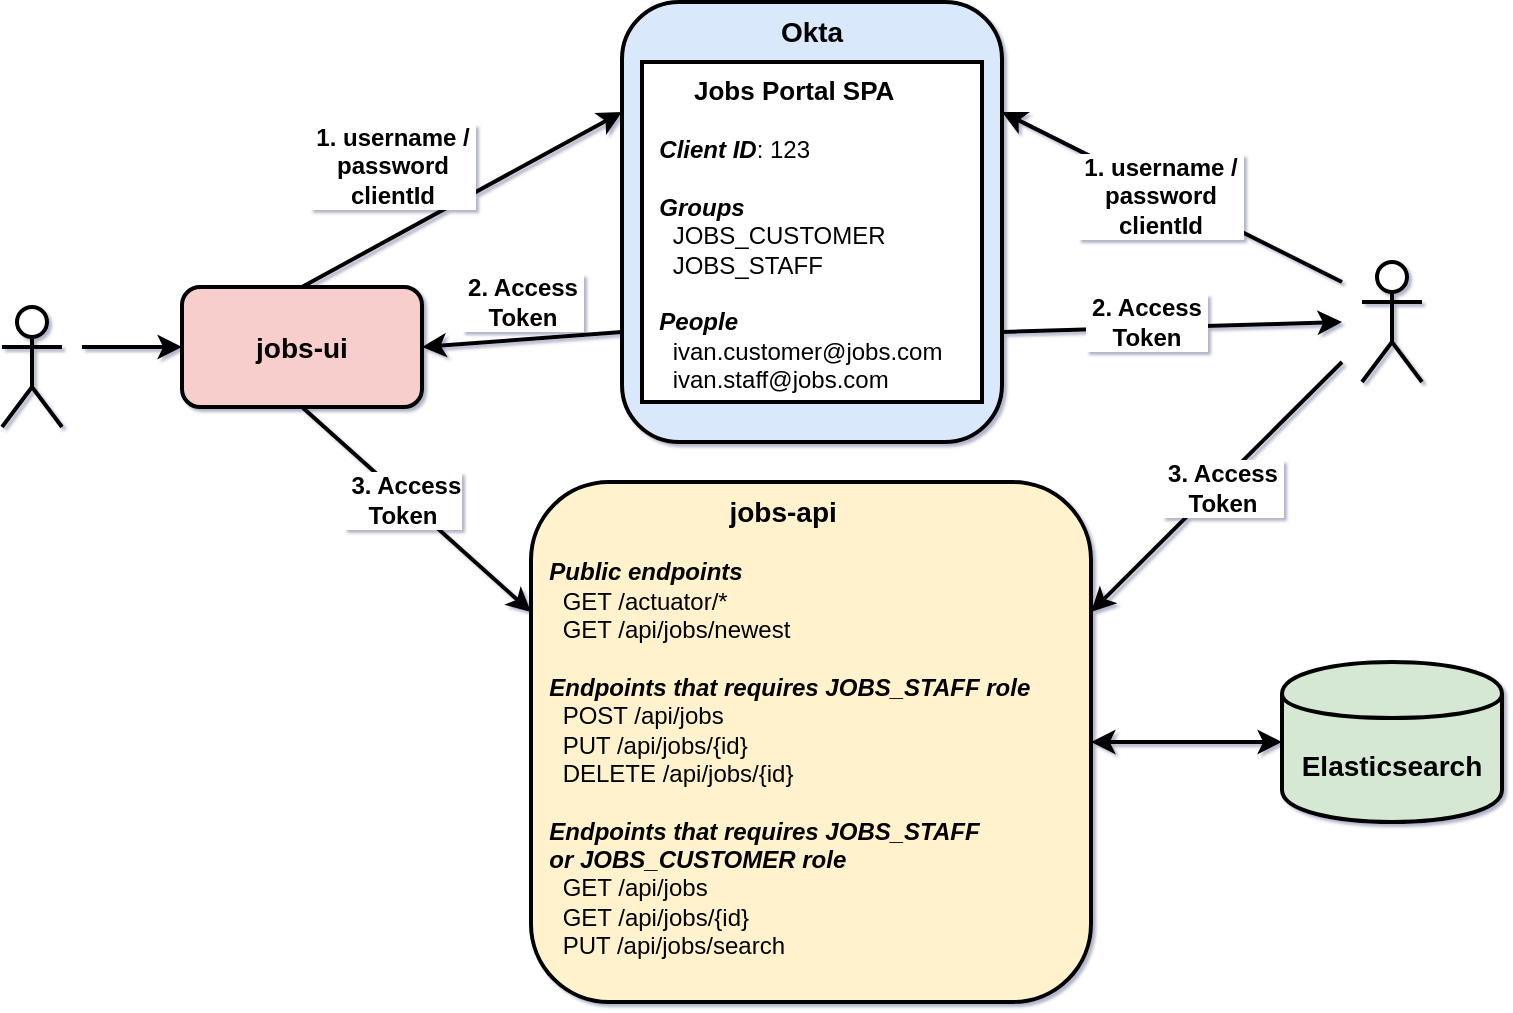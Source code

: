 <mxfile version="10.7.3" type="device"><diagram id="XHxDGMgb79J_g_7EvJC-" name="Page-1"><mxGraphModel dx="758" dy="497" grid="1" gridSize="10" guides="1" tooltips="1" connect="1" arrows="1" fold="1" page="1" pageScale="1" pageWidth="850" pageHeight="1100" math="0" shadow="1"><root><mxCell id="0"/><mxCell id="1" parent="0"/><mxCell id="JP0Q-4ceOFRRX9hkLczL-1" value="&lt;b style=&quot;font-size: 14px&quot;&gt;Okta&lt;br&gt;&lt;br&gt;&lt;br&gt;&lt;/b&gt;" style="rounded=1;whiteSpace=wrap;html=1;strokeWidth=2;horizontal=1;verticalAlign=top;fillColor=#dae8fc;strokeColor=#000000;" parent="1" vertex="1"><mxGeometry x="330" y="20" width="190" height="220" as="geometry"/></mxCell><mxCell id="JP0Q-4ceOFRRX9hkLczL-2" value="&lt;div style=&quot;text-align: center&quot;&gt;&lt;span style=&quot;font-size: 14px ; font-weight: bold&quot;&gt;jobs-api&lt;/span&gt;&lt;/div&gt;&lt;br&gt;&lt;b&gt;&lt;i&gt;&amp;nbsp; Public endpoints&lt;/i&gt;&lt;/b&gt;&lt;br&gt;&amp;nbsp; &amp;nbsp; GET /actuator/*&lt;br&gt;&amp;nbsp; &amp;nbsp; GET /api/jobs/newest&lt;br&gt;&lt;br&gt;&lt;b&gt;&lt;i&gt;&amp;nbsp; Endpoints that requires JOBS_STAFF role&lt;/i&gt;&lt;/b&gt;&lt;br&gt;&amp;nbsp; &amp;nbsp; POST /api/jobs&lt;br&gt;&amp;nbsp; &amp;nbsp; PUT /api/jobs/{id}&lt;br&gt;&amp;nbsp; &amp;nbsp; DELETE /api/jobs/{id}&lt;br&gt;&lt;br&gt;&lt;b&gt;&lt;i&gt;&amp;nbsp; Endpoints that requires JOBS_STAFF&lt;br&gt;&amp;nbsp; or JOBS_CUSTOMER role&lt;br&gt;&lt;/i&gt;&lt;/b&gt;&amp;nbsp; &amp;nbsp; GET /api/jobs&lt;br&gt;&amp;nbsp; &amp;nbsp; GET /api/jobs/{id}&lt;br&gt;&amp;nbsp; &amp;nbsp; PUT /api/jobs/search&lt;br&gt;" style="rounded=1;whiteSpace=wrap;html=1;strokeWidth=2;verticalAlign=top;align=left;fillColor=#fff2cc;strokeColor=#000000;" parent="1" vertex="1"><mxGeometry x="284.5" y="260" width="280" height="260" as="geometry"/></mxCell><mxCell id="JP0Q-4ceOFRRX9hkLczL-3" value="&lt;b&gt;&lt;font style=&quot;font-size: 14px&quot;&gt;jobs-ui&lt;/font&gt;&lt;/b&gt;" style="rounded=1;whiteSpace=wrap;html=1;strokeWidth=2;fillColor=#f8cecc;strokeColor=#000000;" parent="1" vertex="1"><mxGeometry x="110" y="162.5" width="120" height="60" as="geometry"/></mxCell><mxCell id="JP0Q-4ceOFRRX9hkLczL-4" value="&lt;b&gt;&lt;font style=&quot;font-size: 14px&quot;&gt;Elasticsearch&lt;/font&gt;&lt;/b&gt;" style="shape=cylinder;whiteSpace=wrap;html=1;boundedLbl=1;backgroundOutline=1;strokeWidth=2;fillColor=#d5e8d4;strokeColor=#000000;" parent="1" vertex="1"><mxGeometry x="660" y="350" width="110" height="80" as="geometry"/></mxCell><mxCell id="JP0Q-4ceOFRRX9hkLczL-5" value="" style="endArrow=classic;startArrow=classic;html=1;exitX=1;exitY=0.5;exitDx=0;exitDy=0;entryX=0;entryY=0.5;entryDx=0;entryDy=0;strokeWidth=2;" parent="1" source="JP0Q-4ceOFRRX9hkLczL-2" target="JP0Q-4ceOFRRX9hkLczL-4" edge="1"><mxGeometry width="50" height="50" relative="1" as="geometry"><mxPoint x="520" y="200" as="sourcePoint"/><mxPoint x="570" y="150" as="targetPoint"/></mxGeometry></mxCell><mxCell id="JP0Q-4ceOFRRX9hkLczL-6" value="" style="shape=umlActor;verticalLabelPosition=bottom;labelBackgroundColor=#ffffff;verticalAlign=top;html=1;outlineConnect=0;strokeWidth=2;" parent="1" vertex="1"><mxGeometry x="20" y="172.5" width="30" height="60" as="geometry"/></mxCell><mxCell id="JP0Q-4ceOFRRX9hkLczL-12" value="" style="endArrow=classic;html=1;strokeWidth=2;entryX=0;entryY=0.5;entryDx=0;entryDy=0;" parent="1" target="JP0Q-4ceOFRRX9hkLczL-3" edge="1"><mxGeometry width="50" height="50" relative="1" as="geometry"><mxPoint x="60" y="192.5" as="sourcePoint"/><mxPoint x="140" y="182.5" as="targetPoint"/></mxGeometry></mxCell><mxCell id="JP0Q-4ceOFRRX9hkLczL-14" value="" style="endArrow=classic;html=1;strokeWidth=2;exitX=0.5;exitY=0;exitDx=0;exitDy=0;entryX=0;entryY=0.25;entryDx=0;entryDy=0;" parent="1" source="JP0Q-4ceOFRRX9hkLczL-3" target="JP0Q-4ceOFRRX9hkLczL-1" edge="1"><mxGeometry width="50" height="50" relative="1" as="geometry"><mxPoint x="310" y="120" as="sourcePoint"/><mxPoint x="360" y="70" as="targetPoint"/></mxGeometry></mxCell><mxCell id="JP0Q-4ceOFRRX9hkLczL-16" value="&lt;b&gt;&amp;nbsp;1. username /&amp;nbsp;&lt;br&gt;password&lt;br&gt;clientId&lt;/b&gt;&lt;br&gt;" style="text;html=1;resizable=0;points=[];align=center;verticalAlign=middle;labelBackgroundColor=#ffffff;" parent="JP0Q-4ceOFRRX9hkLczL-14" vertex="1" connectable="0"><mxGeometry x="-0.135" y="-1" relative="1" as="geometry"><mxPoint x="-25.5" y="-24" as="offset"/></mxGeometry></mxCell><mxCell id="JP0Q-4ceOFRRX9hkLczL-15" value="&lt;b style=&quot;font-size: 12px&quot;&gt;&amp;nbsp;2. Access&amp;nbsp;&lt;br&gt;Token&lt;/b&gt;" style="endArrow=classic;html=1;strokeWidth=2;exitX=0;exitY=0.75;exitDx=0;exitDy=0;entryX=1;entryY=0.5;entryDx=0;entryDy=0;" parent="1" source="JP0Q-4ceOFRRX9hkLczL-1" target="JP0Q-4ceOFRRX9hkLczL-3" edge="1"><mxGeometry x="-0.03" y="-19" width="50" height="50" relative="1" as="geometry"><mxPoint x="270" y="250" as="sourcePoint"/><mxPoint x="320" y="200" as="targetPoint"/><mxPoint as="offset"/></mxGeometry></mxCell><mxCell id="JP0Q-4ceOFRRX9hkLczL-17" value="" style="endArrow=classic;html=1;strokeWidth=2;exitX=0.5;exitY=1;exitDx=0;exitDy=0;entryX=0;entryY=0.25;entryDx=0;entryDy=0;" parent="1" source="JP0Q-4ceOFRRX9hkLczL-3" target="JP0Q-4ceOFRRX9hkLczL-2" edge="1"><mxGeometry width="50" height="50" relative="1" as="geometry"><mxPoint x="300" y="180" as="sourcePoint"/><mxPoint x="350" y="130" as="targetPoint"/></mxGeometry></mxCell><mxCell id="JP0Q-4ceOFRRX9hkLczL-18" value="&lt;b&gt;&amp;nbsp;3. Access&lt;br&gt;Token&lt;/b&gt;" style="text;html=1;resizable=0;points=[];align=center;verticalAlign=middle;labelBackgroundColor=#ffffff;" parent="JP0Q-4ceOFRRX9hkLczL-17" vertex="1" connectable="0"><mxGeometry x="-0.121" y="-1" relative="1" as="geometry"><mxPoint as="offset"/></mxGeometry></mxCell><mxCell id="JP0Q-4ceOFRRX9hkLczL-19" value="" style="shape=umlActor;verticalLabelPosition=bottom;labelBackgroundColor=#ffffff;verticalAlign=top;html=1;outlineConnect=0;strokeWidth=2;" parent="1" vertex="1"><mxGeometry x="700" y="150" width="30" height="60" as="geometry"/></mxCell><mxCell id="JP0Q-4ceOFRRX9hkLczL-20" value="" style="endArrow=classic;html=1;strokeWidth=2;entryX=1;entryY=0.25;entryDx=0;entryDy=0;" parent="1" target="JP0Q-4ceOFRRX9hkLczL-1" edge="1"><mxGeometry width="50" height="50" relative="1" as="geometry"><mxPoint x="690" y="160" as="sourcePoint"/><mxPoint x="540" y="50" as="targetPoint"/></mxGeometry></mxCell><mxCell id="JP0Q-4ceOFRRX9hkLczL-30" value="&lt;b&gt;&amp;nbsp;1. username /&amp;nbsp;&lt;br&gt;password&lt;br&gt;clientId&lt;/b&gt;&lt;br&gt;" style="text;html=1;resizable=0;points=[];align=center;verticalAlign=middle;labelBackgroundColor=#ffffff;" parent="JP0Q-4ceOFRRX9hkLczL-20" vertex="1" connectable="0"><mxGeometry x="0.06" y="2" relative="1" as="geometry"><mxPoint as="offset"/></mxGeometry></mxCell><mxCell id="JP0Q-4ceOFRRX9hkLczL-21" value="" style="endArrow=classic;html=1;strokeWidth=2;exitX=1;exitY=0.75;exitDx=0;exitDy=0;" parent="1" source="JP0Q-4ceOFRRX9hkLczL-1" edge="1"><mxGeometry width="50" height="50" relative="1" as="geometry"><mxPoint x="460" y="100" as="sourcePoint"/><mxPoint x="690" y="180" as="targetPoint"/></mxGeometry></mxCell><mxCell id="JP0Q-4ceOFRRX9hkLczL-31" value="&lt;b&gt;&amp;nbsp;2. Access&amp;nbsp;&lt;br&gt;Token&lt;/b&gt;" style="text;html=1;resizable=0;points=[];align=center;verticalAlign=middle;labelBackgroundColor=#ffffff;" parent="JP0Q-4ceOFRRX9hkLczL-21" vertex="1" connectable="0"><mxGeometry x="-0.168" y="3" relative="1" as="geometry"><mxPoint x="1" as="offset"/></mxGeometry></mxCell><mxCell id="JP0Q-4ceOFRRX9hkLczL-22" value="" style="endArrow=classic;html=1;strokeWidth=2;entryX=1;entryY=0.25;entryDx=0;entryDy=0;" parent="1" target="JP0Q-4ceOFRRX9hkLczL-2" edge="1"><mxGeometry width="50" height="50" relative="1" as="geometry"><mxPoint x="690" y="200" as="sourcePoint"/><mxPoint x="540" y="90" as="targetPoint"/></mxGeometry></mxCell><mxCell id="JP0Q-4ceOFRRX9hkLczL-32" value="&lt;b&gt;&amp;nbsp;3. Access&amp;nbsp;&lt;br&gt;Token&lt;/b&gt;" style="text;html=1;resizable=0;points=[];align=center;verticalAlign=middle;labelBackgroundColor=#ffffff;" parent="JP0Q-4ceOFRRX9hkLczL-22" vertex="1" connectable="0"><mxGeometry x="-0.018" y="2" relative="1" as="geometry"><mxPoint as="offset"/></mxGeometry></mxCell><mxCell id="JP0Q-4ceOFRRX9hkLczL-24" value="&lt;div style=&quot;text-align: center&quot;&gt;&lt;span&gt;&lt;b&gt;&lt;font style=&quot;font-size: 13px&quot;&gt;Jobs Portal SPA&lt;/font&gt;&lt;/b&gt;&lt;/span&gt;&lt;/div&gt;&lt;div style=&quot;text-align: center&quot;&gt;&lt;br&gt;&lt;/div&gt;&amp;nbsp; &lt;b&gt;&lt;i&gt;Client ID&lt;/i&gt;&lt;/b&gt;: 123&lt;br&gt;&lt;br&gt;&lt;i&gt;&amp;nbsp; &lt;b&gt;Groups&lt;/b&gt;&lt;/i&gt;&lt;br&gt;&amp;nbsp; &amp;nbsp; JOBS_CUSTOMER&lt;br&gt;&amp;nbsp; &amp;nbsp; JOBS_STAFF&lt;br&gt;&lt;br&gt;&lt;i&gt;&amp;nbsp; &lt;b&gt;People&lt;/b&gt;&lt;/i&gt;&lt;br&gt;&amp;nbsp; &amp;nbsp; ivan.customer@jobs.com&lt;br&gt;&amp;nbsp; &amp;nbsp; ivan.staff@jobs.com&lt;br&gt;" style="rounded=0;whiteSpace=wrap;html=1;strokeWidth=2;verticalAlign=top;align=left;" parent="1" vertex="1"><mxGeometry x="340" y="50" width="170" height="170" as="geometry"/></mxCell></root></mxGraphModel></diagram></mxfile>